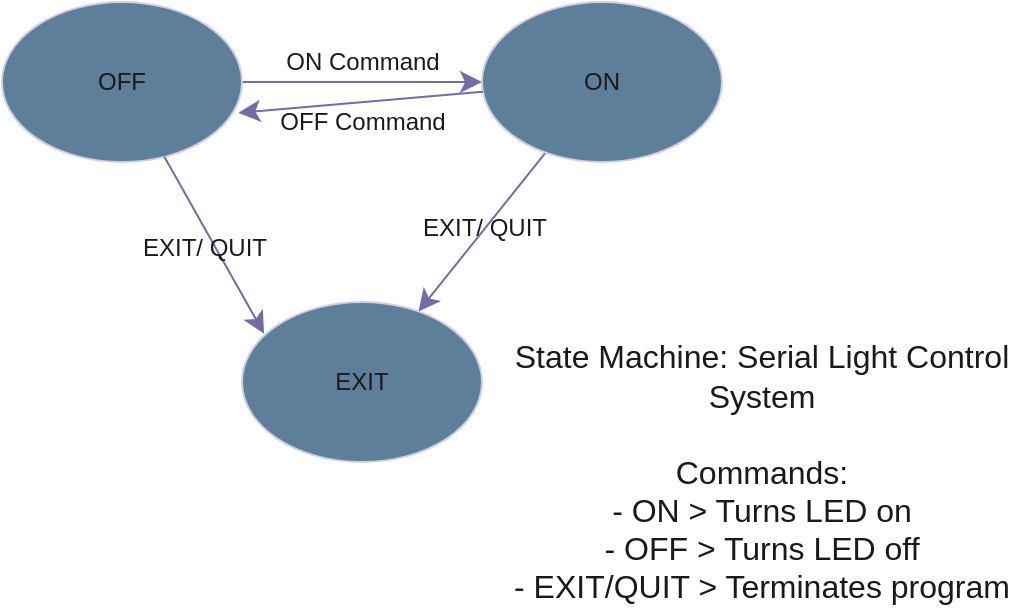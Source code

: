 <mxfile version="28.2.8" pages="3">
  <diagram name="Page-1" id="xyqPfJWC64ONOGS_23KW">
    <mxGraphModel dx="509" dy="714" grid="1" gridSize="10" guides="1" tooltips="1" connect="1" arrows="1" fold="1" page="1" pageScale="1" pageWidth="850" pageHeight="1100" math="0" shadow="0">
      <root>
        <mxCell id="0" />
        <mxCell id="1" parent="0" />
        <mxCell id="OWi_dBA2INh2iEfSHeoG-4" style="edgeStyle=none;curved=1;rounded=0;orthogonalLoop=1;jettySize=auto;html=1;entryX=0;entryY=0.5;entryDx=0;entryDy=0;fontSize=12;startSize=8;endSize=8;labelBackgroundColor=none;strokeColor=#736CA8;fontColor=default;" parent="1" source="OWi_dBA2INh2iEfSHeoG-1" target="OWi_dBA2INh2iEfSHeoG-2" edge="1">
          <mxGeometry relative="1" as="geometry" />
        </mxCell>
        <mxCell id="OWi_dBA2INh2iEfSHeoG-5" value="ON Command" style="edgeLabel;html=1;align=center;verticalAlign=middle;resizable=0;points=[];fontSize=12;labelBackgroundColor=none;fontColor=#1A1A1A;" parent="OWi_dBA2INh2iEfSHeoG-4" vertex="1" connectable="0">
          <mxGeometry x="0.227" y="-1" relative="1" as="geometry">
            <mxPoint x="-14" y="-11" as="offset" />
          </mxGeometry>
        </mxCell>
        <mxCell id="OWi_dBA2INh2iEfSHeoG-1" value="OFF" style="ellipse;whiteSpace=wrap;html=1;labelBackgroundColor=none;fillColor=#5D7F99;strokeColor=#D0CEE2;fontColor=#1A1A1A;" parent="1" vertex="1">
          <mxGeometry x="160" y="180" width="120" height="80" as="geometry" />
        </mxCell>
        <mxCell id="OWi_dBA2INh2iEfSHeoG-8" style="edgeStyle=none;curved=1;rounded=0;orthogonalLoop=1;jettySize=auto;html=1;fontSize=12;startSize=8;endSize=8;labelBackgroundColor=none;strokeColor=#736CA8;fontColor=default;" parent="1" source="OWi_dBA2INh2iEfSHeoG-2" target="OWi_dBA2INh2iEfSHeoG-3" edge="1">
          <mxGeometry relative="1" as="geometry" />
        </mxCell>
        <mxCell id="OWi_dBA2INh2iEfSHeoG-9" value="EXIT/ QUIT" style="edgeLabel;html=1;align=center;verticalAlign=middle;resizable=0;points=[];fontSize=12;labelBackgroundColor=none;fontColor=#1A1A1A;" parent="OWi_dBA2INh2iEfSHeoG-8" vertex="1" connectable="0">
          <mxGeometry x="-0.047" y="-1" relative="1" as="geometry">
            <mxPoint as="offset" />
          </mxGeometry>
        </mxCell>
        <mxCell id="OWi_dBA2INh2iEfSHeoG-2" value="ON" style="ellipse;whiteSpace=wrap;html=1;labelBackgroundColor=none;fillColor=#5D7F99;strokeColor=#D0CEE2;fontColor=#1A1A1A;" parent="1" vertex="1">
          <mxGeometry x="400" y="180" width="120" height="80" as="geometry" />
        </mxCell>
        <mxCell id="OWi_dBA2INh2iEfSHeoG-3" value="EXIT" style="ellipse;whiteSpace=wrap;html=1;labelBackgroundColor=none;fillColor=#5D7F99;strokeColor=#D0CEE2;fontColor=#1A1A1A;" parent="1" vertex="1">
          <mxGeometry x="280" y="330" width="120" height="80" as="geometry" />
        </mxCell>
        <mxCell id="OWi_dBA2INh2iEfSHeoG-6" style="edgeStyle=none;curved=1;rounded=0;orthogonalLoop=1;jettySize=auto;html=1;entryX=0.985;entryY=0.693;entryDx=0;entryDy=0;entryPerimeter=0;fontSize=12;startSize=8;endSize=8;labelBackgroundColor=none;strokeColor=#736CA8;fontColor=default;" parent="1" source="OWi_dBA2INh2iEfSHeoG-2" target="OWi_dBA2INh2iEfSHeoG-1" edge="1">
          <mxGeometry relative="1" as="geometry" />
        </mxCell>
        <mxCell id="OWi_dBA2INh2iEfSHeoG-7" value="OFF Command" style="edgeLabel;html=1;align=center;verticalAlign=middle;resizable=0;points=[];fontSize=12;labelBackgroundColor=none;fontColor=#1A1A1A;" parent="OWi_dBA2INh2iEfSHeoG-6" vertex="1" connectable="0">
          <mxGeometry x="0.114" y="3" relative="1" as="geometry">
            <mxPoint x="7" y="6" as="offset" />
          </mxGeometry>
        </mxCell>
        <mxCell id="OWi_dBA2INh2iEfSHeoG-10" style="edgeStyle=none;curved=1;rounded=0;orthogonalLoop=1;jettySize=auto;html=1;entryX=0.092;entryY=0.198;entryDx=0;entryDy=0;entryPerimeter=0;fontSize=12;startSize=8;endSize=8;labelBackgroundColor=none;strokeColor=#736CA8;fontColor=default;" parent="1" source="OWi_dBA2INh2iEfSHeoG-1" target="OWi_dBA2INh2iEfSHeoG-3" edge="1">
          <mxGeometry relative="1" as="geometry" />
        </mxCell>
        <mxCell id="OWi_dBA2INh2iEfSHeoG-11" value="EXIT/ QUIT" style="edgeLabel;html=1;align=center;verticalAlign=middle;resizable=0;points=[];fontSize=12;labelBackgroundColor=none;fontColor=#1A1A1A;" parent="OWi_dBA2INh2iEfSHeoG-10" vertex="1" connectable="0">
          <mxGeometry x="-0.023" y="-6" relative="1" as="geometry">
            <mxPoint y="-1" as="offset" />
          </mxGeometry>
        </mxCell>
        <mxCell id="OWi_dBA2INh2iEfSHeoG-12" value="State Machine: Serial Light Control System&lt;div&gt;&lt;br&gt;&lt;/div&gt;&lt;div&gt;Commands:&lt;/div&gt;&lt;div&gt;- ON &amp;gt; Turns LED on&lt;/div&gt;&lt;div&gt;- OFF &amp;gt; Turns LED off&lt;/div&gt;&lt;div&gt;- EXIT/QUIT &amp;gt; Terminates program&lt;/div&gt;" style="text;strokeColor=none;fillColor=none;html=1;align=center;verticalAlign=middle;whiteSpace=wrap;rounded=0;fontSize=16;labelBackgroundColor=none;fontColor=#1A1A1A;" parent="1" vertex="1">
          <mxGeometry x="410" y="380" width="260" height="70" as="geometry" />
        </mxCell>
      </root>
    </mxGraphModel>
  </diagram>
  <diagram id="7QyNH_bVK5i-ciZoaFHA" name="MIlestone3_StateMachine">
    <mxGraphModel dx="1095" dy="873" grid="0" gridSize="10" guides="1" tooltips="1" connect="1" arrows="1" fold="1" page="0" pageScale="1" pageWidth="850" pageHeight="1100" math="0" shadow="0">
      <root>
        <mxCell id="0" />
        <mxCell id="1" parent="0" />
        <mxCell id="dRvXHF7cUJWClt-JnWGh-38" value="" style="edgeStyle=none;curved=1;rounded=0;orthogonalLoop=1;jettySize=auto;html=1;fontSize=12;startSize=8;endSize=8;" edge="1" parent="1">
          <mxGeometry relative="1" as="geometry">
            <mxPoint x="337" y="-205" as="sourcePoint" />
            <mxPoint x="337" y="-133" as="targetPoint" />
          </mxGeometry>
        </mxCell>
        <mxCell id="dRvXHF7cUJWClt-JnWGh-4" value="&lt;pre&gt;OFF&lt;br&gt;(All LEDs OFF)&lt;/pre&gt;" style="rounded=1;whiteSpace=wrap;html=1;fillColor=#647687;fontColor=#ffffff;strokeColor=#314354;" vertex="1" parent="1">
          <mxGeometry x="299" y="-265" width="120" height="60" as="geometry" />
        </mxCell>
        <mxCell id="dRvXHF7cUJWClt-JnWGh-31" style="edgeStyle=none;curved=1;rounded=0;orthogonalLoop=1;jettySize=auto;html=1;entryX=0.5;entryY=0;entryDx=0;entryDy=0;fontSize=12;startSize=8;endSize=8;" edge="1" parent="1">
          <mxGeometry relative="1" as="geometry">
            <mxPoint x="198" y="-322" as="sourcePoint" />
            <mxPoint x="198" y="-265" as="targetPoint" />
          </mxGeometry>
        </mxCell>
        <mxCell id="dRvXHF7cUJWClt-JnWGh-5" value="&lt;pre&gt;DOT&lt;/pre&gt;" style="rounded=1;whiteSpace=wrap;html=1;fillColor=#e51400;fontColor=#ffffff;strokeColor=#B20000;" vertex="1" parent="1">
          <mxGeometry x="116" y="-382" width="120" height="60" as="geometry" />
        </mxCell>
        <mxCell id="dRvXHF7cUJWClt-JnWGh-37" value="" style="edgeStyle=none;curved=1;rounded=0;orthogonalLoop=1;jettySize=auto;html=1;fontSize=12;startSize=8;endSize=8;" edge="1" parent="1">
          <mxGeometry relative="1" as="geometry">
            <mxPoint x="378" y="-133" as="sourcePoint" />
            <mxPoint x="378" y="-205" as="targetPoint" />
          </mxGeometry>
        </mxCell>
        <mxCell id="dRvXHF7cUJWClt-JnWGh-39" value="" style="edgeStyle=none;curved=1;rounded=0;orthogonalLoop=1;jettySize=auto;html=1;fontSize=12;startSize=8;endSize=8;" edge="1" parent="1" source="dRvXHF7cUJWClt-JnWGh-6" target="dRvXHF7cUJWClt-JnWGh-13">
          <mxGeometry relative="1" as="geometry" />
        </mxCell>
        <mxCell id="dRvXHF7cUJWClt-JnWGh-6" value="&lt;pre&gt;DASH&lt;br&gt;(Blue LED on 1.5s)&lt;/pre&gt;" style="rounded=1;whiteSpace=wrap;html=1;fillColor=#1ba1e2;fontColor=#ffffff;strokeColor=#006EAF;" vertex="1" parent="1">
          <mxGeometry x="305" y="-129" width="120" height="60" as="geometry" />
        </mxCell>
        <mxCell id="dRvXHF7cUJWClt-JnWGh-32" value="" style="edgeStyle=none;curved=1;rounded=0;orthogonalLoop=1;jettySize=auto;html=1;fontSize=12;startSize=8;endSize=8;" edge="1" parent="1">
          <mxGeometry relative="1" as="geometry">
            <mxPoint x="151" y="-265" as="sourcePoint" />
            <mxPoint x="151" y="-322" as="targetPoint" />
          </mxGeometry>
        </mxCell>
        <mxCell id="dRvXHF7cUJWClt-JnWGh-33" value="" style="edgeStyle=none;curved=1;rounded=0;orthogonalLoop=1;jettySize=auto;html=1;fontSize=12;startSize=8;endSize=8;" edge="1" parent="1" source="dRvXHF7cUJWClt-JnWGh-7" target="dRvXHF7cUJWClt-JnWGh-4">
          <mxGeometry relative="1" as="geometry" />
        </mxCell>
        <mxCell id="dRvXHF7cUJWClt-JnWGh-7" value="&lt;pre&gt;Button Pressed&lt;br&gt;(Message Change)&lt;/pre&gt;" style="rounded=1;whiteSpace=wrap;html=1;fillColor=#60a917;fontColor=#ffffff;strokeColor=#2D7600;" vertex="1" parent="1">
          <mxGeometry x="116" y="-265" width="120" height="60" as="geometry" />
        </mxCell>
        <mxCell id="dRvXHF7cUJWClt-JnWGh-13" value="&lt;pre&gt;LCD Display&lt;/pre&gt;&lt;pre&gt;Feedback&lt;/pre&gt;" style="rounded=1;whiteSpace=wrap;html=1;fillColor=#e3c800;fontColor=#000000;strokeColor=#B09500;" vertex="1" parent="1">
          <mxGeometry x="305" y="-12" width="120" height="60" as="geometry" />
        </mxCell>
        <mxCell id="dRvXHF7cUJWClt-JnWGh-30" value="&lt;pre&gt;&lt;font style=&quot;font-size: 10px;&quot; face=&quot;Courier New&quot;&gt;MORSE TIMING CONSTANTS&lt;br&gt;Dot: 0.5s&lt;br&gt;Dash: 1.5s&lt;br&gt;Between symbols: 0.25s&lt;br&gt;Between letters: 0.75s&lt;br&gt;Between words: 3.0s&lt;/font&gt;&lt;/pre&gt;&lt;div&gt;&lt;br&gt;&lt;/div&gt;" style="rounded=0;whiteSpace=wrap;html=1;" vertex="1" parent="1">
          <mxGeometry x="-19" y="-120" width="288" height="116" as="geometry" />
        </mxCell>
        <mxCell id="dRvXHF7cUJWClt-JnWGh-40" value="&lt;pre&gt;blink_dot()&lt;br&gt;SYMBOL_PAUSE&lt;/pre&gt;" style="text;strokeColor=none;fillColor=none;html=1;align=center;verticalAlign=middle;whiteSpace=wrap;rounded=0;fontSize=16;" vertex="1" parent="1">
          <mxGeometry x="230" y="-315" width="60" height="30" as="geometry" />
        </mxCell>
        <mxCell id="dRvXHF7cUJWClt-JnWGh-41" value="&lt;pre&gt;blink_dash()&lt;br&gt;SYMBOL_PAUSE&lt;/pre&gt;" style="text;strokeColor=none;fillColor=none;html=1;align=center;verticalAlign=middle;whiteSpace=wrap;rounded=0;fontSize=16;" vertex="1" parent="1">
          <mxGeometry x="419" y="-186" width="60" height="30" as="geometry" />
        </mxCell>
      </root>
    </mxGraphModel>
  </diagram>
  <diagram id="kytBU483JPZbyNSO7FNw" name="Page-3">
    <mxGraphModel dx="1842" dy="1075" grid="0" gridSize="10" guides="1" tooltips="1" connect="1" arrows="1" fold="1" page="0" pageScale="1" pageWidth="850" pageHeight="1100" math="0" shadow="0">
      <root>
        <mxCell id="0" />
        <mxCell id="1" parent="0" />
        <mxCell id="ZU-TWiXWIW7QxYhxzfTs-5" value="&lt;pre&gt;SysTec Smart Thermostat - I/O &amp;amp; State Machine Architecture&lt;br&gt;Kristie Jackson | Course: CS 350 | Date: October 2025&lt;/pre&gt;" style="rounded=0;whiteSpace=wrap;html=1;strokeColor=default;dashed=1;dashPattern=8 8;" vertex="1" parent="1">
          <mxGeometry x="-479" y="-28" width="437" height="60" as="geometry" />
        </mxCell>
        <mxCell id="ZU-TWiXWIW7QxYhxzfTs-24" style="edgeStyle=none;curved=1;rounded=0;orthogonalLoop=1;jettySize=auto;html=1;fontSize=12;startSize=8;endSize=8;" edge="1" parent="1">
          <mxGeometry relative="1" as="geometry">
            <mxPoint x="-190" y="118" as="targetPoint" />
            <mxPoint x="-250" y="117.5" as="sourcePoint" />
          </mxGeometry>
        </mxCell>
        <mxCell id="ZU-TWiXWIW7QxYhxzfTs-25" style="edgeStyle=none;curved=1;rounded=0;orthogonalLoop=1;jettySize=auto;html=1;fontSize=12;startSize=8;endSize=8;" edge="1" parent="1">
          <mxGeometry relative="1" as="geometry">
            <mxPoint x="-193" y="224" as="targetPoint" />
            <mxPoint x="-253" y="224" as="sourcePoint" />
          </mxGeometry>
        </mxCell>
        <mxCell id="ZU-TWiXWIW7QxYhxzfTs-12" value="" style="rounded=1;whiteSpace=wrap;html=1;" vertex="1" parent="1">
          <mxGeometry x="-562" y="49" width="309" height="236" as="geometry" />
        </mxCell>
        <mxCell id="ZU-TWiXWIW7QxYhxzfTs-13" value="&lt;pre&gt;Color Codes:&lt;/pre&gt;&lt;pre&gt;🟢 I²C Bus  &lt;br/&gt;🔴 Heat Output (GPIO17)  &lt;br/&gt;🔵 Cool Output (GPIO27)  &lt;br/&gt;🟡 Buttons (GPIO22, GPIO25, GPIO12)  &lt;br/&gt;🟣 UART Serial Link  &lt;pre&gt;&lt;br&gt;Pin Summary:&lt;br&gt;GPIO2/3 → I²C SDA/SCL&lt;br&gt;GPIO17 → Red LED&lt;br&gt;GPIO27 → Blue LED&lt;br&gt;GPIO22 → Mode Button&lt;br&gt;GPIO25 → Temp+ Button&lt;br&gt;GPIO12 → Temp– Button&lt;br&gt;GPIO14/15 → UART TX/RX&lt;/pre&gt;&lt;pre&gt;&lt;br&gt;Modes:&lt;br&gt;OFF → LEDs off&lt;br&gt;HEAT → Red LED logic active&lt;br&gt;COOL → Blue LED logic active&lt;/pre&gt;&lt;/pre&gt;&lt;div&gt;&lt;br&gt;&lt;/div&gt;" style="rounded=1;whiteSpace=wrap;html=1;align=left;fillColor=#bac8d3;strokeColor=#23445d;convertToSvg=1;" vertex="1" parent="1">
          <mxGeometry x="-37" y="19" width="260" height="430" as="geometry" />
        </mxCell>
        <mxCell id="ZU-TWiXWIW7QxYhxzfTs-17" style="edgeStyle=none;curved=1;rounded=0;orthogonalLoop=1;jettySize=auto;html=1;entryX=0.447;entryY=0.003;entryDx=0;entryDy=0;fontSize=12;startSize=8;endSize=8;entryPerimeter=0;" edge="1" parent="1">
          <mxGeometry relative="1" as="geometry">
            <mxPoint x="-536.974" y="374.816" as="sourcePoint" />
            <mxPoint x="-615.36" y="440.24" as="targetPoint" />
            <Array as="points">
              <mxPoint x="-629" y="373" />
            </Array>
          </mxGeometry>
        </mxCell>
        <mxCell id="ZU-TWiXWIW7QxYhxzfTs-14" value="&lt;pre&gt;&lt;font style=&quot;font-size: 20px;&quot;&gt;OFF&lt;/font&gt;&lt;/pre&gt;" style="ellipse;whiteSpace=wrap;html=1;fillColor=#d0cee2;strokeColor=#56517e;" vertex="1" parent="1">
          <mxGeometry x="-534" y="337" width="120" height="80" as="geometry" />
        </mxCell>
        <mxCell id="ZU-TWiXWIW7QxYhxzfTs-19" style="edgeStyle=none;curved=1;rounded=0;orthogonalLoop=1;jettySize=auto;html=1;fontSize=12;startSize=8;endSize=8;" edge="1" parent="1">
          <mxGeometry relative="1" as="geometry">
            <mxPoint x="-388.0" y="489" as="targetPoint" />
            <mxPoint x="-545.6" y="489" as="sourcePoint" />
          </mxGeometry>
        </mxCell>
        <mxCell id="ZU-TWiXWIW7QxYhxzfTs-15" value="&lt;pre&gt;&lt;font style=&quot;font-size: 20px;&quot;&gt;HEAT&lt;/font&gt;&lt;/pre&gt;" style="ellipse;whiteSpace=wrap;html=1;fillColor=#e51400;fontColor=#ffffff;strokeColor=#B20000;" vertex="1" parent="1">
          <mxGeometry x="-666" y="441" width="120" height="80" as="geometry" />
        </mxCell>
        <mxCell id="ZU-TWiXWIW7QxYhxzfTs-16" value="&lt;pre&gt;&lt;font style=&quot;font-size: 20px;&quot;&gt;COOL&lt;/font&gt;&lt;/pre&gt;" style="ellipse;whiteSpace=wrap;html=1;fillColor=#b1ddf0;strokeColor=#10739e;" vertex="1" parent="1">
          <mxGeometry x="-388" y="441" width="120" height="80" as="geometry" />
        </mxCell>
        <mxCell id="ZU-TWiXWIW7QxYhxzfTs-20" value="&lt;div style=&quot;line-height: 20%;&quot;&gt;&lt;pre&gt;&lt;br&gt;&lt;pre&gt;&lt;font style=&quot;font-size: 10px; line-height: 20%;&quot;&gt;I²C Bus &lt;/font&gt;&lt;/pre&gt;&lt;/pre&gt;&lt;pre&gt;&lt;font style=&quot;font-size: 10px; line-height: 20%;&quot;&gt;(SDA: GPIO2,&lt;/font&gt;&lt;/pre&gt;&lt;pre&gt;&lt;font style=&quot;font-size: 10px; line-height: 20%;&quot;&gt; SCL: GPIO3)&lt;/font&gt;&lt;/pre&gt;&lt;/div&gt;" style="rounded=1;whiteSpace=wrap;html=1;fillColor=#6d8764;fontColor=#ffffff;strokeColor=#3A5431;" vertex="1" parent="1">
          <mxGeometry x="-540" y="66" width="108" height="70" as="geometry" />
        </mxCell>
        <mxCell id="ZU-TWiXWIW7QxYhxzfTs-21" value="&lt;br&gt;&lt;pre style=&quot;line-height: 20%;&quot;&gt;GPIO Outputs &lt;/pre&gt;&lt;pre style=&quot;line-height: 20%;&quot;&gt;(LEDs)&lt;/pre&gt;" style="rounded=1;whiteSpace=wrap;html=1;fillColor=#e51400;fontColor=#ffffff;strokeColor=#B20000;" vertex="1" parent="1">
          <mxGeometry x="-540" y="171" width="107" height="72" as="geometry" />
        </mxCell>
        <mxCell id="ZU-TWiXWIW7QxYhxzfTs-22" value="&lt;pre style=&quot;line-height: 20%;&quot;&gt;&lt;font style=&quot;font-size: 10px; color: light-dark(rgb(0, 0, 0), rgb(0, 0, 0));&quot;&gt;GPIO Inputs &lt;/font&gt;&lt;/pre&gt;&lt;pre style=&quot;line-height: 20%;&quot;&gt;&lt;font style=&quot;font-size: 10px; color: light-dark(rgb(0, 0, 0), rgb(0, 0, 0));&quot;&gt;(Buttons)&lt;/font&gt;&lt;/pre&gt;" style="rounded=1;whiteSpace=wrap;html=1;fillColor=light-dark(#E3C800,#FFFF99);fontColor=#000000;strokeColor=#B09500;" vertex="1" parent="1">
          <mxGeometry x="-398" y="88" width="120" height="60" as="geometry" />
        </mxCell>
        <mxCell id="ZU-TWiXWIW7QxYhxzfTs-33" style="edgeStyle=none;curved=1;rounded=0;orthogonalLoop=1;jettySize=auto;html=1;entryX=0;entryY=0;entryDx=0;entryDy=0;fontSize=12;startSize=8;endSize=8;exitX=0.999;exitY=0.37;exitDx=0;exitDy=0;exitPerimeter=0;" edge="1" parent="1" source="ZU-TWiXWIW7QxYhxzfTs-12" target="ZU-TWiXWIW7QxYhxzfTs-28">
          <mxGeometry relative="1" as="geometry" />
        </mxCell>
        <mxCell id="ZU-TWiXWIW7QxYhxzfTs-23" value="&lt;div style=&quot;line-height: 0%;&quot;&gt;&lt;pre&gt;&lt;font style=&quot;font-size: 10px; color: light-dark(rgb(0, 0, 0), rgb(0, 0, 0));&quot;&gt;UART &lt;/font&gt;&lt;/pre&gt;&lt;pre&gt;&lt;font style=&quot;font-size: 10px; color: light-dark(rgb(0, 0, 0), rgb(0, 0, 0));&quot;&gt;(TX: GPIO14, RX: GPIO15)&lt;/font&gt;&lt;/pre&gt;&lt;/div&gt;" style="rounded=1;whiteSpace=wrap;html=1;fillColor=#76608a;fontColor=#ffffff;strokeColor=#432D57;" vertex="1" parent="1">
          <mxGeometry x="-418" y="175" width="140" height="60" as="geometry" />
        </mxCell>
        <mxCell id="ZU-TWiXWIW7QxYhxzfTs-27" value="&lt;pre&gt;&lt;font style=&quot;font-size: 10px;&quot;&gt;AHT20 Temp Sensor&lt;/font&gt;&lt;/pre&gt;" style="text;strokeColor=none;fillColor=none;html=1;align=center;verticalAlign=middle;whiteSpace=wrap;rounded=0;fontSize=16;" vertex="1" parent="1">
          <mxGeometry x="-146" y="100" width="60" height="30" as="geometry" />
        </mxCell>
        <mxCell id="ZU-TWiXWIW7QxYhxzfTs-28" value="&lt;pre&gt;&lt;font style=&quot;font-size: 10px;&quot;&gt;LCD Display&lt;/font&gt;&lt;/pre&gt;" style="text;strokeColor=none;fillColor=none;html=1;align=center;verticalAlign=middle;whiteSpace=wrap;rounded=0;fontSize=16;" vertex="1" parent="1">
          <mxGeometry x="-109" y="136" width="60" height="30" as="geometry" />
        </mxCell>
        <mxCell id="ZU-TWiXWIW7QxYhxzfTs-30" value="&lt;div style=&quot;line-height: 0%;&quot;&gt;&lt;pre&gt;Mode &lt;/pre&gt;&lt;pre&gt;Button&lt;/pre&gt;&lt;/div&gt;" style="text;strokeColor=none;fillColor=none;html=1;align=center;verticalAlign=middle;whiteSpace=wrap;rounded=0;fontSize=16;" vertex="1" parent="1">
          <mxGeometry x="-328" y="387" width="60" height="30" as="geometry" />
        </mxCell>
        <mxCell id="ZU-TWiXWIW7QxYhxzfTs-34" value="&lt;pre style=&quot;line-height: 0%;&quot;&gt;&lt;font style=&quot;font-size: 10px;&quot;&gt;Server/Serial Output&lt;/font&gt;&lt;/pre&gt;" style="text;strokeColor=none;fillColor=none;html=1;align=center;verticalAlign=middle;whiteSpace=wrap;rounded=0;fontSize=16;" vertex="1" parent="1">
          <mxGeometry x="-161" y="205" width="60" height="30" as="geometry" />
        </mxCell>
        <mxCell id="ZU-TWiXWIW7QxYhxzfTs-35" style="edgeStyle=none;curved=1;rounded=0;orthogonalLoop=1;jettySize=auto;html=1;entryX=0.5;entryY=0;entryDx=0;entryDy=0;fontSize=12;startSize=8;endSize=8;" edge="1" parent="1" target="ZU-TWiXWIW7QxYhxzfTs-16">
          <mxGeometry relative="1" as="geometry">
            <mxPoint x="-414" y="382" as="sourcePoint" />
            <mxPoint x="-404" y="449" as="targetPoint" />
            <Array as="points">
              <mxPoint x="-418" y="382" />
              <mxPoint x="-335" y="382" />
            </Array>
          </mxGeometry>
        </mxCell>
        <mxCell id="ZU-TWiXWIW7QxYhxzfTs-36" value="&lt;div style=&quot;line-height: 0%;&quot;&gt;&lt;pre&gt;Mode &lt;/pre&gt;&lt;pre&gt;Button&lt;/pre&gt;&lt;/div&gt;" style="text;strokeColor=none;fillColor=none;html=1;align=center;verticalAlign=middle;whiteSpace=wrap;rounded=0;fontSize=16;" vertex="1" parent="1">
          <mxGeometry x="-486.6" y="454" width="60" height="30" as="geometry" />
        </mxCell>
        <mxCell id="ZU-TWiXWIW7QxYhxzfTs-37" value="&lt;div style=&quot;line-height: 0%;&quot;&gt;&lt;pre&gt;Mode &lt;/pre&gt;&lt;pre&gt;Button&lt;/pre&gt;&lt;/div&gt;" style="text;strokeColor=none;fillColor=none;html=1;align=center;verticalAlign=middle;whiteSpace=wrap;rounded=0;fontSize=16;" vertex="1" parent="1">
          <mxGeometry x="-690" y="403" width="60" height="30" as="geometry" />
        </mxCell>
        <mxCell id="ZU-TWiXWIW7QxYhxzfTs-40" value="Text" style="text;strokeColor=none;fillColor=none;html=1;align=center;verticalAlign=middle;whiteSpace=wrap;rounded=0;fontSize=16;" vertex="1" parent="1">
          <mxGeometry x="-702" y="546" width="60" height="30" as="geometry" />
        </mxCell>
        <mxCell id="ZU-TWiXWIW7QxYhxzfTs-42" value="&lt;pre&gt;If Temp &amp;lt; SetPoint → Red LED fades&lt;br&gt;If Temp ≥ SetPoint → Red LED solid&lt;/pre&gt;&lt;div&gt;&lt;div&gt;&lt;br&gt;&lt;/div&gt;&lt;/div&gt;" style="rounded=1;whiteSpace=wrap;html=1;strokeColor=none;" vertex="1" parent="1">
          <mxGeometry x="-720" y="550" width="120" height="60" as="geometry" />
        </mxCell>
        <mxCell id="ZU-TWiXWIW7QxYhxzfTs-43" value="&lt;pre&gt;If Temp &amp;gt; SetPoint → Blue LED fades&lt;br&gt;If Temp ≤ SetPoint → Blue LED solid&lt;/pre&gt;" style="rounded=0;whiteSpace=wrap;html=1;strokeColor=none;" vertex="1" parent="1">
          <mxGeometry x="-388" y="542" width="234" height="60" as="geometry" />
        </mxCell>
      </root>
    </mxGraphModel>
  </diagram>
</mxfile>
